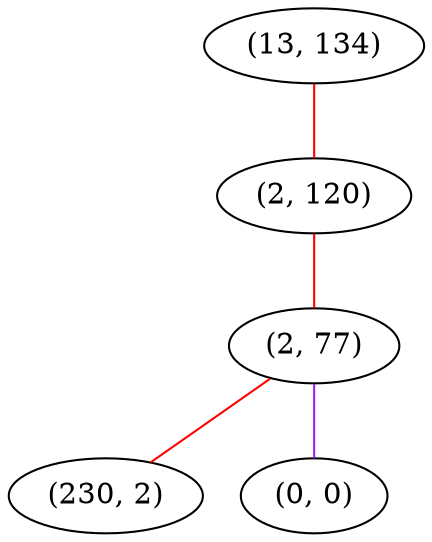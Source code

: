 graph "" {
"(13, 134)";
"(2, 120)";
"(2, 77)";
"(230, 2)";
"(0, 0)";
"(13, 134)" -- "(2, 120)"  [color=red, key=0, weight=1];
"(2, 120)" -- "(2, 77)"  [color=red, key=0, weight=1];
"(2, 77)" -- "(230, 2)"  [color=red, key=0, weight=1];
"(2, 77)" -- "(0, 0)"  [color=purple, key=0, weight=4];
}
